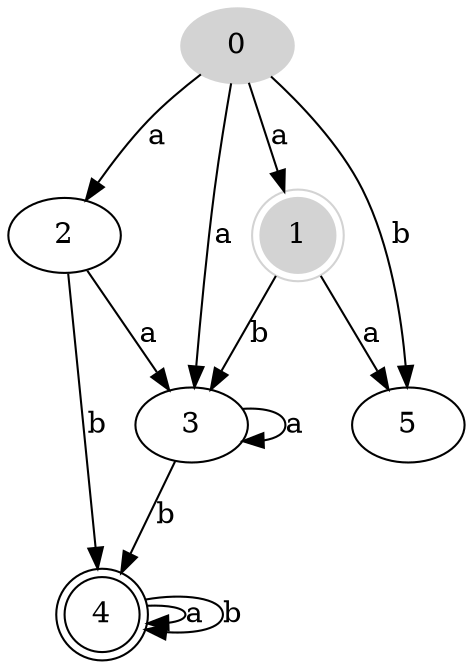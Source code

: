 digraph automaton {
size = "8.5, 11";
fontsize = 10;
0[ style = filled, color=lightgrey ];
1[ style = filled, color=lightgrey ];
1[ shape = doublecircle ];
4[ shape = doublecircle ];
0->1 [ label = "a" ]; 
0->2 [ label = "a" ]; 
0->3 [ label = "a" ]; 

0->5 [ label = "b" ]; 

1->5 [ label = "a" ]; 

1->3 [ label = "b" ]; 

2->3 [ label = "a" ]; 

2->4 [ label = "b" ]; 

3->3 [ label = "a" ]; 

3->4 [ label = "b" ]; 

4->4 [ label = "a" ]; 

4->4 [ label = "b" ]; 

}
